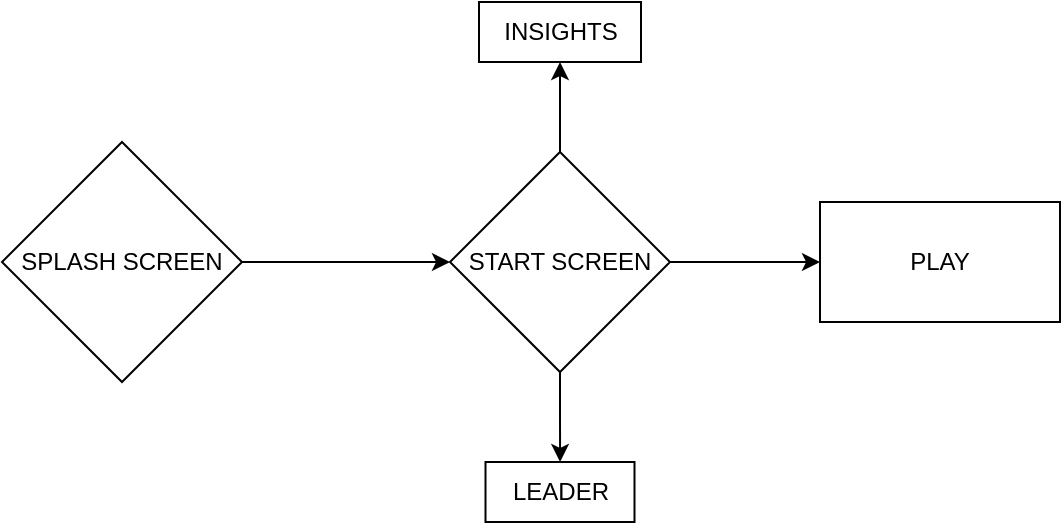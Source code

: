 <mxfile version="20.0.1" type="github"><diagram id="dy24SEGe6KOO8ZV9Gu_A" name="Page-1"><mxGraphModel dx="868" dy="450" grid="1" gridSize="10" guides="1" tooltips="1" connect="1" arrows="1" fold="1" page="1" pageScale="1" pageWidth="827" pageHeight="1169" math="0" shadow="0"><root><mxCell id="0"/><mxCell id="1" parent="0"/><mxCell id="D4iAO4w3pE-CnxScD3cB-5" value="" style="edgeStyle=orthogonalEdgeStyle;rounded=0;orthogonalLoop=1;jettySize=auto;html=1;" parent="1" source="D4iAO4w3pE-CnxScD3cB-1" target="D4iAO4w3pE-CnxScD3cB-4" edge="1"><mxGeometry relative="1" as="geometry"/></mxCell><mxCell id="D4iAO4w3pE-CnxScD3cB-1" value="SPLASH SCREEN" style="rhombus;whiteSpace=wrap;html=1;" parent="1" vertex="1"><mxGeometry x="80" y="140" width="120" height="120" as="geometry"/></mxCell><mxCell id="D4iAO4w3pE-CnxScD3cB-8" value="" style="edgeStyle=orthogonalEdgeStyle;rounded=0;orthogonalLoop=1;jettySize=auto;html=1;" parent="1" source="D4iAO4w3pE-CnxScD3cB-4" target="D4iAO4w3pE-CnxScD3cB-7" edge="1"><mxGeometry relative="1" as="geometry"/></mxCell><mxCell id="D4iAO4w3pE-CnxScD3cB-10" value="" style="edgeStyle=orthogonalEdgeStyle;rounded=0;orthogonalLoop=1;jettySize=auto;html=1;" parent="1" source="D4iAO4w3pE-CnxScD3cB-4" target="D4iAO4w3pE-CnxScD3cB-9" edge="1"><mxGeometry relative="1" as="geometry"/></mxCell><mxCell id="7Ij1FAF_PuaRfSSxkmAy-2" value="" style="edgeStyle=orthogonalEdgeStyle;rounded=0;orthogonalLoop=1;jettySize=auto;html=1;" edge="1" parent="1" source="D4iAO4w3pE-CnxScD3cB-4" target="7Ij1FAF_PuaRfSSxkmAy-1"><mxGeometry relative="1" as="geometry"/></mxCell><mxCell id="D4iAO4w3pE-CnxScD3cB-4" value="START SCREEN" style="rhombus;whiteSpace=wrap;html=1;" parent="1" vertex="1"><mxGeometry x="304" y="145" width="110" height="110" as="geometry"/></mxCell><mxCell id="D4iAO4w3pE-CnxScD3cB-7" value="INSIGHTS" style="whiteSpace=wrap;html=1;" parent="1" vertex="1"><mxGeometry x="318.5" y="70" width="81" height="30" as="geometry"/></mxCell><mxCell id="D4iAO4w3pE-CnxScD3cB-9" value="LEADER" style="whiteSpace=wrap;html=1;" parent="1" vertex="1"><mxGeometry x="321.75" y="300" width="74.5" height="30" as="geometry"/></mxCell><mxCell id="7Ij1FAF_PuaRfSSxkmAy-1" value="PLAY" style="whiteSpace=wrap;html=1;" vertex="1" parent="1"><mxGeometry x="489" y="170" width="120" height="60" as="geometry"/></mxCell></root></mxGraphModel></diagram></mxfile>